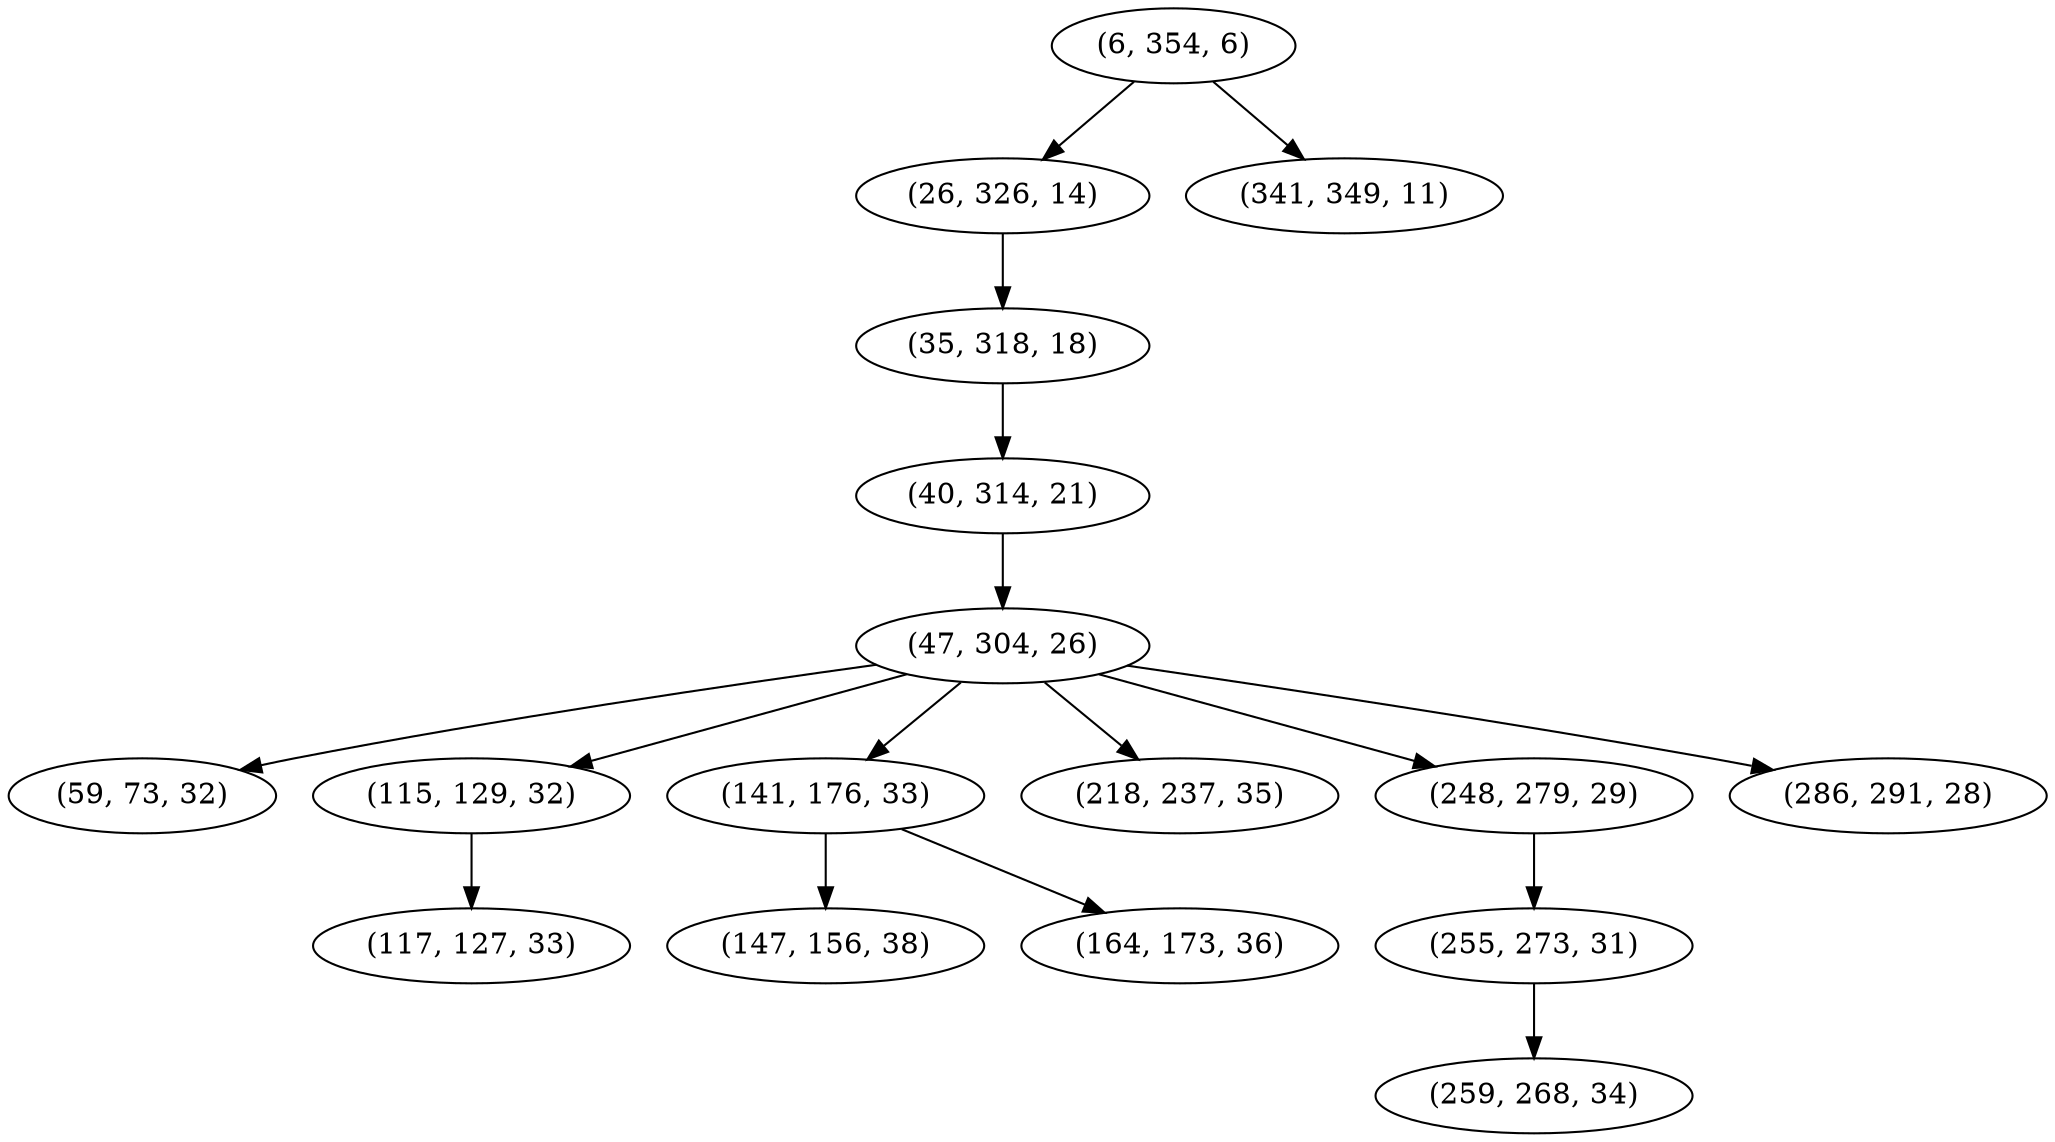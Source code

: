 digraph tree {
    "(6, 354, 6)";
    "(26, 326, 14)";
    "(35, 318, 18)";
    "(40, 314, 21)";
    "(47, 304, 26)";
    "(59, 73, 32)";
    "(115, 129, 32)";
    "(117, 127, 33)";
    "(141, 176, 33)";
    "(147, 156, 38)";
    "(164, 173, 36)";
    "(218, 237, 35)";
    "(248, 279, 29)";
    "(255, 273, 31)";
    "(259, 268, 34)";
    "(286, 291, 28)";
    "(341, 349, 11)";
    "(6, 354, 6)" -> "(26, 326, 14)";
    "(6, 354, 6)" -> "(341, 349, 11)";
    "(26, 326, 14)" -> "(35, 318, 18)";
    "(35, 318, 18)" -> "(40, 314, 21)";
    "(40, 314, 21)" -> "(47, 304, 26)";
    "(47, 304, 26)" -> "(59, 73, 32)";
    "(47, 304, 26)" -> "(115, 129, 32)";
    "(47, 304, 26)" -> "(141, 176, 33)";
    "(47, 304, 26)" -> "(218, 237, 35)";
    "(47, 304, 26)" -> "(248, 279, 29)";
    "(47, 304, 26)" -> "(286, 291, 28)";
    "(115, 129, 32)" -> "(117, 127, 33)";
    "(141, 176, 33)" -> "(147, 156, 38)";
    "(141, 176, 33)" -> "(164, 173, 36)";
    "(248, 279, 29)" -> "(255, 273, 31)";
    "(255, 273, 31)" -> "(259, 268, 34)";
}
